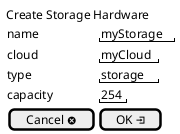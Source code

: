 @startuml

salt
{
  Create Storage Hardware
  {
      name | "myStorage"
      cloud | "myCloud"
      type | "storage"
      capacity | "254"
      [ Cancel <&circle-x>] | [ OK <&account-login> ]
  }
}

@enduml

